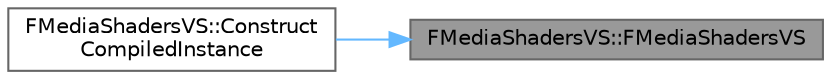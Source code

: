 digraph "FMediaShadersVS::FMediaShadersVS"
{
 // INTERACTIVE_SVG=YES
 // LATEX_PDF_SIZE
  bgcolor="transparent";
  edge [fontname=Helvetica,fontsize=10,labelfontname=Helvetica,labelfontsize=10];
  node [fontname=Helvetica,fontsize=10,shape=box,height=0.2,width=0.4];
  rankdir="RL";
  Node1 [id="Node000001",label="FMediaShadersVS::FMediaShadersVS",height=0.2,width=0.4,color="gray40", fillcolor="grey60", style="filled", fontcolor="black",tooltip="Default constructor."];
  Node1 -> Node2 [id="edge1_Node000001_Node000002",dir="back",color="steelblue1",style="solid",tooltip=" "];
  Node2 [id="Node000002",label="FMediaShadersVS::Construct\lCompiledInstance",height=0.2,width=0.4,color="grey40", fillcolor="white", style="filled",URL="$d2/d41/classFMediaShadersVS.html#a10405c75adb5c689c277a6c653067797",tooltip=" "];
}
